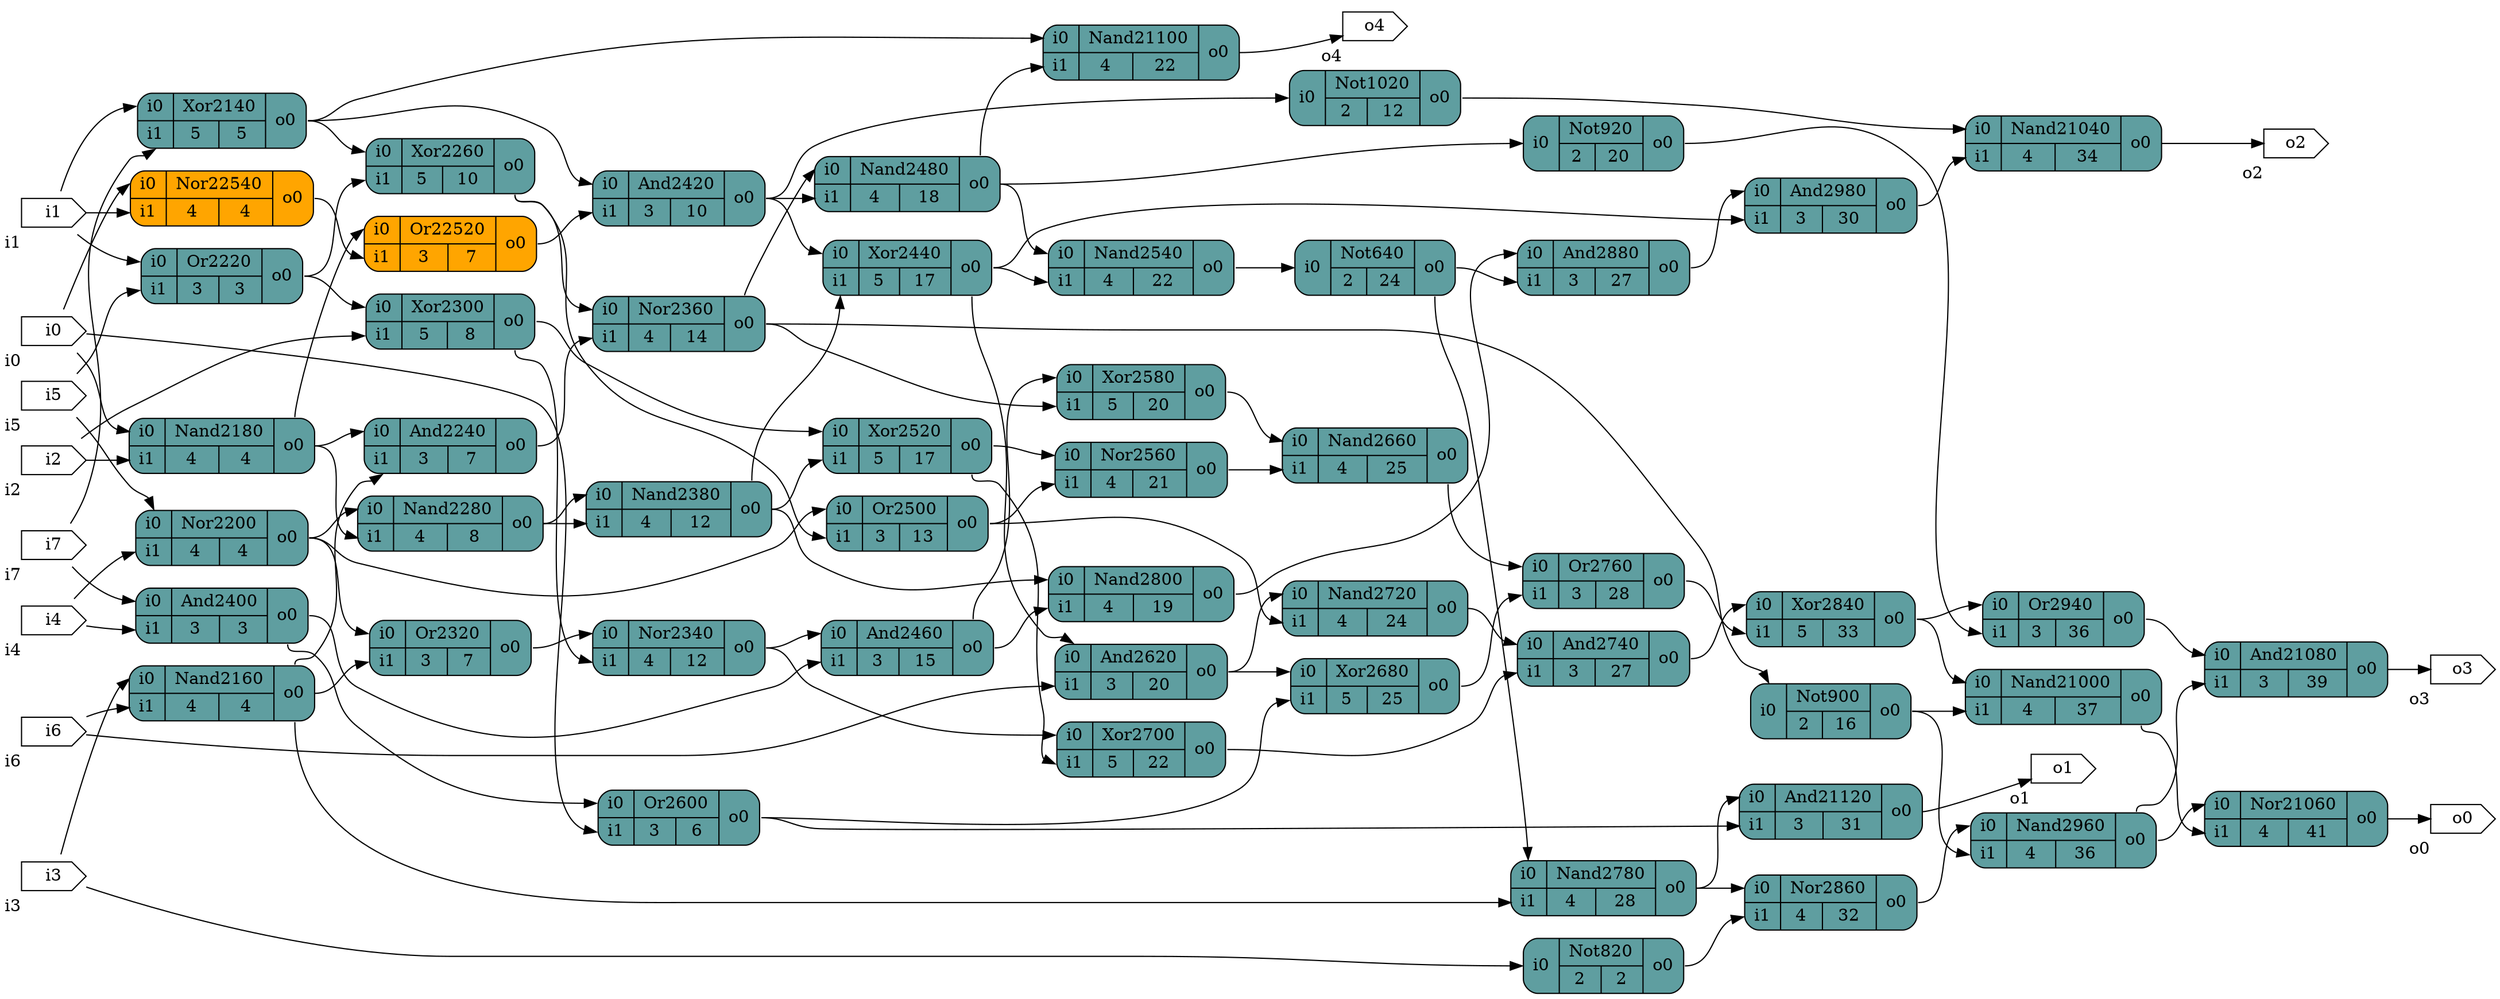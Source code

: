 digraph rand_altered {
		graph [rankdir = LR];
		Xor2140[shape=record; style="rounded,filled"; fillcolor=cadetblue; label="{{<i0>i0|<i1>i1}|{Xor2140|{5|5}}|{<o0>o0}}"]
		Nand2160[shape=record; style="rounded,filled"; fillcolor=cadetblue; label="{{<i0>i0|<i1>i1}|{Nand2160|{4|4}}|{<o0>o0}}"]
		Nand2180[shape=record; style="rounded,filled"; fillcolor=cadetblue; label="{{<i0>i0|<i1>i1}|{Nand2180|{4|4}}|{<o0>o0}}"]
		Nor2200[shape=record; style="rounded,filled"; fillcolor=cadetblue; label="{{<i0>i0|<i1>i1}|{Nor2200|{4|4}}|{<o0>o0}}"]
		Or2220[shape=record; style="rounded,filled"; fillcolor=cadetblue; label="{{<i0>i0|<i1>i1}|{Or2220|{3|3}}|{<o0>o0}}"]
		And2240[shape=record; style="rounded,filled"; fillcolor=cadetblue; label="{{<i0>i0|<i1>i1}|{And2240|{3|7}}|{<o0>o0}}"]
		Xor2260[shape=record; style="rounded,filled"; fillcolor=cadetblue; label="{{<i0>i0|<i1>i1}|{Xor2260|{5|10}}|{<o0>o0}}"]
		Nand2280[shape=record; style="rounded,filled"; fillcolor=cadetblue; label="{{<i0>i0|<i1>i1}|{Nand2280|{4|8}}|{<o0>o0}}"]
		Xor2300[shape=record; style="rounded,filled"; fillcolor=cadetblue; label="{{<i0>i0|<i1>i1}|{Xor2300|{5|8}}|{<o0>o0}}"]
		Or2320[shape=record; style="rounded,filled"; fillcolor=cadetblue; label="{{<i0>i0|<i1>i1}|{Or2320|{3|7}}|{<o0>o0}}"]
		Nor2340[shape=record; style="rounded,filled"; fillcolor=cadetblue; label="{{<i0>i0|<i1>i1}|{Nor2340|{4|12}}|{<o0>o0}}"]
		Nor2360[shape=record; style="rounded,filled"; fillcolor=cadetblue; label="{{<i0>i0|<i1>i1}|{Nor2360|{4|14}}|{<o0>o0}}"]
		Nand2380[shape=record; style="rounded,filled"; fillcolor=cadetblue; label="{{<i0>i0|<i1>i1}|{Nand2380|{4|12}}|{<o0>o0}}"]
		And2400[shape=record; style="rounded,filled"; fillcolor=cadetblue; label="{{<i0>i0|<i1>i1}|{And2400|{3|3}}|{<o0>o0}}"]
		And2420[shape=record; style="rounded,filled"; fillcolor=cadetblue; label="{{<i0>i0|<i1>i1}|{And2420|{3|10}}|{<o0>o0}}"]
		Xor2440[shape=record; style="rounded,filled"; fillcolor=cadetblue; label="{{<i0>i0|<i1>i1}|{Xor2440|{5|17}}|{<o0>o0}}"]
		And2460[shape=record; style="rounded,filled"; fillcolor=cadetblue; label="{{<i0>i0|<i1>i1}|{And2460|{3|15}}|{<o0>o0}}"]
		Nand2480[shape=record; style="rounded,filled"; fillcolor=cadetblue; label="{{<i0>i0|<i1>i1}|{Nand2480|{4|18}}|{<o0>o0}}"]
		Or2500[shape=record; style="rounded,filled"; fillcolor=cadetblue; label="{{<i0>i0|<i1>i1}|{Or2500|{3|13}}|{<o0>o0}}"]
		Xor2520[shape=record; style="rounded,filled"; fillcolor=cadetblue; label="{{<i0>i0|<i1>i1}|{Xor2520|{5|17}}|{<o0>o0}}"]
		Nand2540[shape=record; style="rounded,filled"; fillcolor=cadetblue; label="{{<i0>i0|<i1>i1}|{Nand2540|{4|22}}|{<o0>o0}}"]
		Nor2560[shape=record; style="rounded,filled"; fillcolor=cadetblue; label="{{<i0>i0|<i1>i1}|{Nor2560|{4|21}}|{<o0>o0}}"]
		Xor2580[shape=record; style="rounded,filled"; fillcolor=cadetblue; label="{{<i0>i0|<i1>i1}|{Xor2580|{5|20}}|{<o0>o0}}"]
		Or2600[shape=record; style="rounded,filled"; fillcolor=cadetblue; label="{{<i0>i0|<i1>i1}|{Or2600|{3|6}}|{<o0>o0}}"]
		And2620[shape=record; style="rounded,filled"; fillcolor=cadetblue; label="{{<i0>i0|<i1>i1}|{And2620|{3|20}}|{<o0>o0}}"]
		Not640[shape=record; style="rounded,filled"; fillcolor=cadetblue; label="{{<i0>i0}|{Not640|{2|24}}|{<o0>o0}}"]
		Nand2660[shape=record; style="rounded,filled"; fillcolor=cadetblue; label="{{<i0>i0|<i1>i1}|{Nand2660|{4|25}}|{<o0>o0}}"]
		Xor2680[shape=record; style="rounded,filled"; fillcolor=cadetblue; label="{{<i0>i0|<i1>i1}|{Xor2680|{5|25}}|{<o0>o0}}"]
		Xor2700[shape=record; style="rounded,filled"; fillcolor=cadetblue; label="{{<i0>i0|<i1>i1}|{Xor2700|{5|22}}|{<o0>o0}}"]
		Nand2720[shape=record; style="rounded,filled"; fillcolor=cadetblue; label="{{<i0>i0|<i1>i1}|{Nand2720|{4|24}}|{<o0>o0}}"]
		And2740[shape=record; style="rounded,filled"; fillcolor=cadetblue; label="{{<i0>i0|<i1>i1}|{And2740|{3|27}}|{<o0>o0}}"]
		Or2760[shape=record; style="rounded,filled"; fillcolor=cadetblue; label="{{<i0>i0|<i1>i1}|{Or2760|{3|28}}|{<o0>o0}}"]
		Nand2780[shape=record; style="rounded,filled"; fillcolor=cadetblue; label="{{<i0>i0|<i1>i1}|{Nand2780|{4|28}}|{<o0>o0}}"]
		Nand2800[shape=record; style="rounded,filled"; fillcolor=cadetblue; label="{{<i0>i0|<i1>i1}|{Nand2800|{4|19}}|{<o0>o0}}"]
		Not820[shape=record; style="rounded,filled"; fillcolor=cadetblue; label="{{<i0>i0}|{Not820|{2|2}}|{<o0>o0}}"]
		Xor2840[shape=record; style="rounded,filled"; fillcolor=cadetblue; label="{{<i0>i0|<i1>i1}|{Xor2840|{5|33}}|{<o0>o0}}"]
		Nor2860[shape=record; style="rounded,filled"; fillcolor=cadetblue; label="{{<i0>i0|<i1>i1}|{Nor2860|{4|32}}|{<o0>o0}}"]
		And2880[shape=record; style="rounded,filled"; fillcolor=cadetblue; label="{{<i0>i0|<i1>i1}|{And2880|{3|27}}|{<o0>o0}}"]
		Not900[shape=record; style="rounded,filled"; fillcolor=cadetblue; label="{{<i0>i0}|{Not900|{2|16}}|{<o0>o0}}"]
		Not920[shape=record; style="rounded,filled"; fillcolor=cadetblue; label="{{<i0>i0}|{Not920|{2|20}}|{<o0>o0}}"]
		Or2940[shape=record; style="rounded,filled"; fillcolor=cadetblue; label="{{<i0>i0|<i1>i1}|{Or2940|{3|36}}|{<o0>o0}}"]
		Nand2960[shape=record; style="rounded,filled"; fillcolor=cadetblue; label="{{<i0>i0|<i1>i1}|{Nand2960|{4|36}}|{<o0>o0}}"]
		And2980[shape=record; style="rounded,filled"; fillcolor=cadetblue; label="{{<i0>i0|<i1>i1}|{And2980|{3|30}}|{<o0>o0}}"]
		Nand21000[shape=record; style="rounded,filled"; fillcolor=cadetblue; label="{{<i0>i0|<i1>i1}|{Nand21000|{4|37}}|{<o0>o0}}"]
		Not1020[shape=record; style="rounded,filled"; fillcolor=cadetblue; label="{{<i0>i0}|{Not1020|{2|12}}|{<o0>o0}}"]
		Nand21040[shape=record; style="rounded,filled"; fillcolor=cadetblue; label="{{<i0>i0|<i1>i1}|{Nand21040|{4|34}}|{<o0>o0}}"]
		Nor21060[shape=record; style="rounded,filled"; fillcolor=cadetblue; label="{{<i0>i0|<i1>i1}|{Nor21060|{4|41}}|{<o0>o0}}"]
		And21080[shape=record; style="rounded,filled"; fillcolor=cadetblue; label="{{<i0>i0|<i1>i1}|{And21080|{3|39}}|{<o0>o0}}"]
		Nand21100[shape=record; style="rounded,filled"; fillcolor=cadetblue; label="{{<i0>i0|<i1>i1}|{Nand21100|{4|22}}|{<o0>o0}}"]
		And21120[shape=record; style="rounded,filled"; fillcolor=cadetblue; label="{{<i0>i0|<i1>i1}|{And21120|{3|31}}|{<o0>o0}}"]
		Or22520[shape=record; style="rounded,filled"; fillcolor=orange1; label="{{<i0>i0|<i1>i1}|{Or22520|{3|7}}|{<o0>o0}}"]
		Nor22540[shape=record; style="rounded,filled"; fillcolor=orange1; label="{{<i0>i0|<i1>i1}|{Nor22540|{4|4}}|{<o0>o0}}"]
		i0[shape=cds,xlabel="i0"]
		i1[shape=cds,xlabel="i1"]
		i2[shape=cds,xlabel="i2"]
		i3[shape=cds,xlabel="i3"]
		i4[shape=cds,xlabel="i4"]
		i5[shape=cds,xlabel="i5"]
		i6[shape=cds,xlabel="i6"]
		i7[shape=cds,xlabel="i7"]
		o0[shape=cds,xlabel="o0"]
		o1[shape=cds,xlabel="o1"]
		o2[shape=cds,xlabel="o2"]
		o3[shape=cds,xlabel="o3"]
		o4[shape=cds,xlabel="o4"]
		i0 -> Nand2180:i0;
		i0 -> Or2600:i1;
		i0 -> Nor22540:i0;
		i1 -> Xor2140:i0;
		i1 -> Or2220:i0;
		i1 -> Nor22540:i1;
		i2 -> Nand2180:i1;
		i2 -> Xor2300:i1;
		i3 -> Nand2160:i0;
		i3 -> Not820:i0;
		i4 -> Nor2200:i1;
		i4 -> And2400:i1;
		i5 -> Nor2200:i0;
		i5 -> Or2220:i1;
		i6 -> Nand2160:i1;
		i6 -> And2620:i1;
		i7 -> Xor2140:i1;
		i7 -> And2400:i0;
		Xor2140:o0 -> Xor2260:i0;
		Xor2140:o0 -> And2420:i0;
		Xor2140:o0 -> Nand21100:i0;
		Nand2160:o0 -> And2240:i1;
		Nand2160:o0 -> Or2320:i1;
		Nand2160:o0 -> Nand2780:i1;
		Nand2180:o0 -> And2240:i0;
		Nand2180:o0 -> Nand2280:i1;
		Nand2180:o0 -> Or22520:i0;
		Nor2200:o0 -> Nand2280:i0;
		Nor2200:o0 -> Or2320:i0;
		Nor2200:o0 -> Or2500:i0;
		Or2220:o0 -> Xor2260:i1;
		Or2220:o0 -> Xor2300:i0;
		And2240:o0 -> Nor2360:i1;
		Xor2260:o0 -> Nor2360:i0;
		Xor2260:o0 -> Or2500:i1;
		Nand2280:o0 -> Nand2380:i0;
		Nand2280:o0 -> Nand2380:i1;
		Xor2300:o0 -> Nor2340:i1;
		Xor2300:o0 -> Xor2520:i0;
		Or2320:o0 -> Nor2340:i0;
		Nor2340:o0 -> And2460:i0;
		Nor2340:o0 -> Xor2700:i0;
		Nor2360:o0 -> Nand2480:i0;
		Nor2360:o0 -> Xor2580:i1;
		Nor2360:o0 -> Not900:i0;
		Nand2380:o0 -> Xor2440:i1;
		Nand2380:o0 -> Xor2520:i1;
		Nand2380:o0 -> Nand2800:i0;
		And2400:o0 -> And2460:i1;
		And2400:o0 -> Or2600:i0;
		And2420:o0 -> Xor2440:i0;
		And2420:o0 -> Nand2480:i1;
		And2420:o0 -> Not1020:i0;
		Xor2440:o0 -> Nand2540:i1;
		Xor2440:o0 -> And2620:i0;
		Xor2440:o0 -> And2980:i1;
		And2460:o0 -> Xor2580:i0;
		And2460:o0 -> Nand2800:i1;
		Nand2480:o0 -> Nand2540:i0;
		Nand2480:o0 -> Not920:i0;
		Nand2480:o0 -> Nand21100:i1;
		Or2500:o0 -> Nor2560:i1;
		Or2500:o0 -> Nand2720:i1;
		Xor2520:o0 -> Nor2560:i0;
		Xor2520:o0 -> Xor2700:i1;
		Nand2540:o0 -> Not640:i0;
		Nor2560:o0 -> Nand2660:i1;
		Xor2580:o0 -> Nand2660:i0;
		Or2600:o0 -> Xor2680:i1;
		Or2600:o0 -> And21120:i1;
		And2620:o0 -> Xor2680:i0;
		And2620:o0 -> Nand2720:i0;
		Not640:o0 -> Nand2780:i0;
		Not640:o0 -> And2880:i1;
		Nand2660:o0 -> Or2760:i0;
		Xor2680:o0 -> Or2760:i1;
		Xor2700:o0 -> And2740:i1;
		Nand2720:o0 -> And2740:i0;
		And2740:o0 -> Xor2840:i0;
		Or2760:o0 -> Xor2840:i1;
		Nand2780:o0 -> Nor2860:i0;
		Nand2780:o0 -> And21120:i0;
		Nand2800:o0 -> And2880:i0;
		Not820:o0 -> Nor2860:i1;
		Xor2840:o0 -> Or2940:i0;
		Xor2840:o0 -> Nand21000:i0;
		Nor2860:o0 -> Nand2960:i0;
		And2880:o0 -> And2980:i0;
		Not900:o0 -> Nand2960:i1;
		Not900:o0 -> Nand21000:i1;
		Not920:o0 -> Or2940:i1;
		Or2940:o0 -> And21080:i0;
		Nand2960:o0 -> Nor21060:i0;
		Nand2960:o0 -> And21080:i1;
		And2980:o0 -> Nand21040:i1;
		Nand21000:o0 -> Nor21060:i1;
		Not1020:o0 -> Nand21040:i0;
		Nand21040:o0 -> o2;
		Nor21060:o0 -> o0;
		And21080:o0 -> o3;
		Nand21100:o0 -> o4;
		And21120:o0 -> o1;
		Or22520:o0 -> And2420:i1;
		Nor22540:o0 -> Or22520:i1;
}
